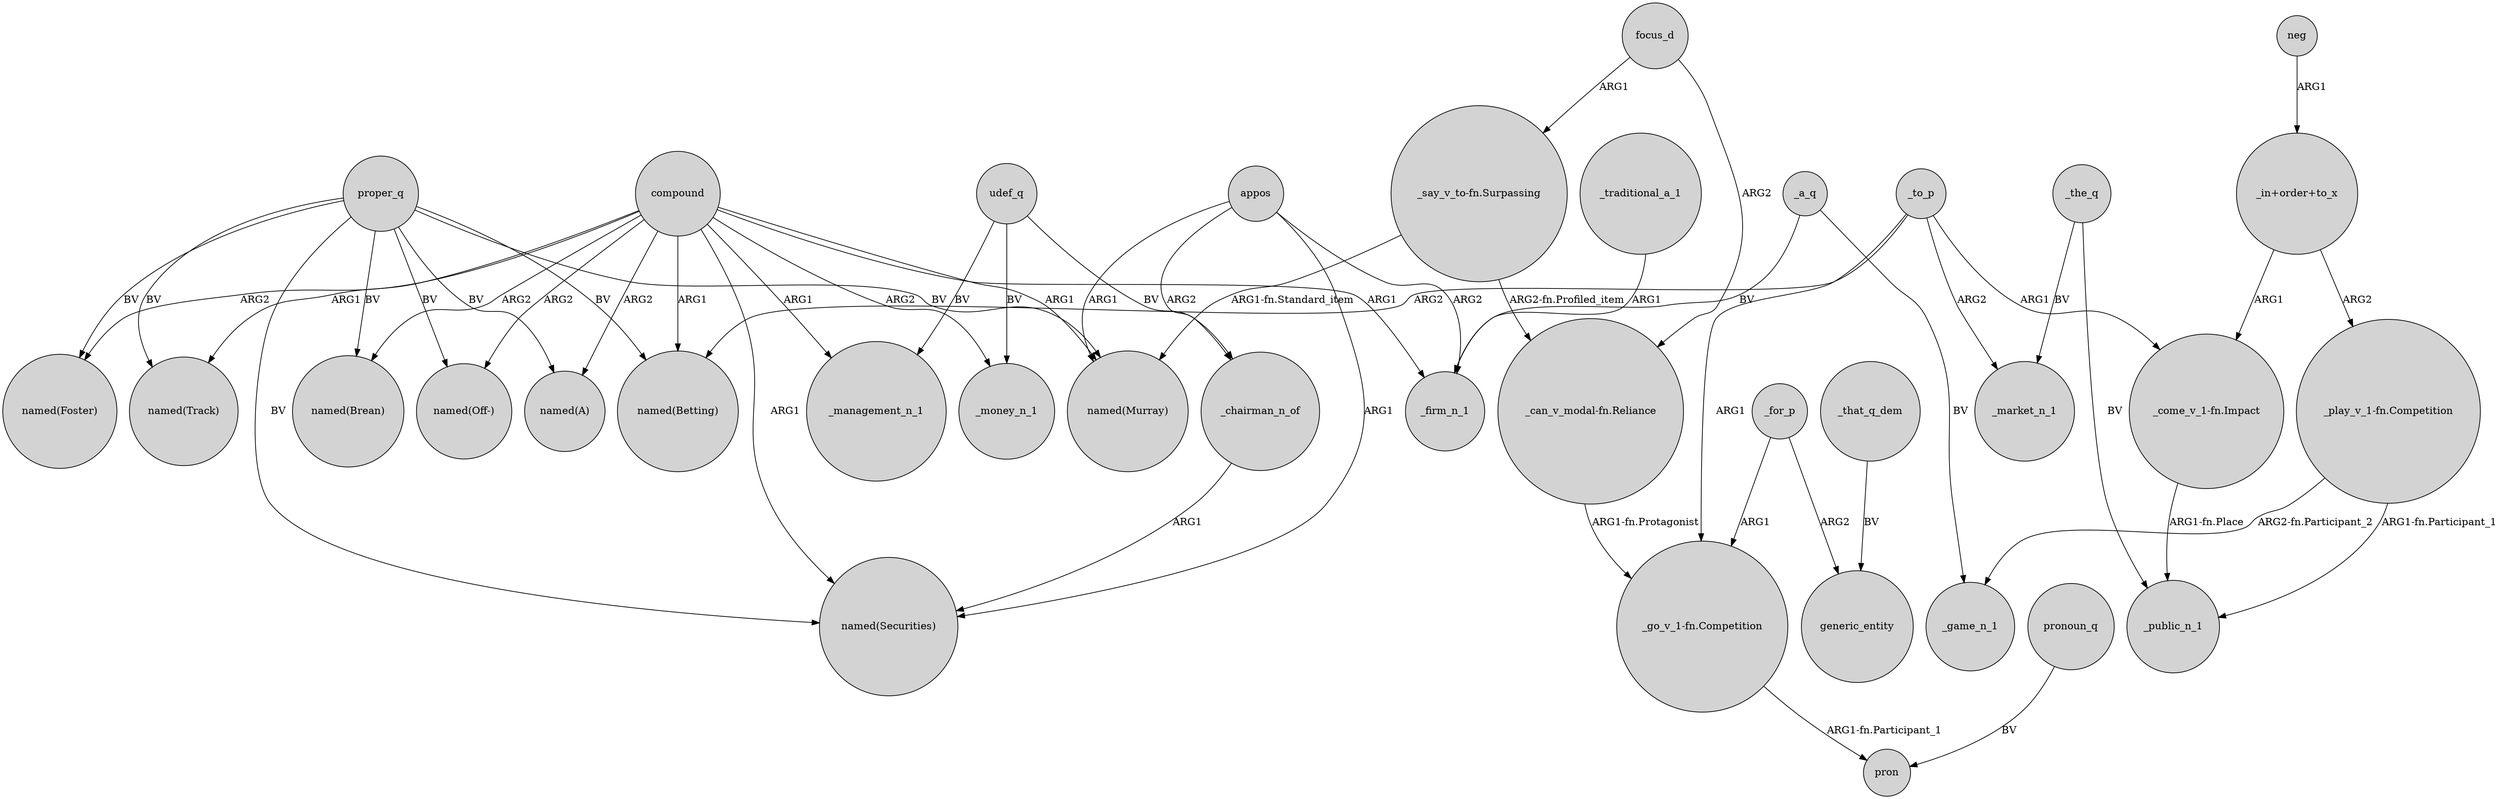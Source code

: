 digraph {
	node [shape=circle style=filled]
	proper_q -> "named(Betting)" [label=BV]
	_for_p -> "_go_v_1-fn.Competition" [label=ARG1]
	compound -> "named(Betting)" [label=ARG1]
	compound -> "named(Off-)" [label=ARG2]
	"_in+order+to_x" -> "_come_v_1-fn.Impact" [label=ARG1]
	appos -> "named(Murray)" [label=ARG1]
	"_say_v_to-fn.Surpassing" -> "named(Murray)" [label="ARG1-fn.Standard_item"]
	proper_q -> "named(Securities)" [label=BV]
	udef_q -> _chairman_n_of [label=BV]
	proper_q -> "named(Off-)" [label=BV]
	compound -> "named(Foster)" [label=ARG2]
	compound -> "named(Murray)" [label=ARG1]
	appos -> _firm_n_1 [label=ARG2]
	"_play_v_1-fn.Competition" -> _public_n_1 [label="ARG1-fn.Participant_1"]
	_for_p -> generic_entity [label=ARG2]
	"_say_v_to-fn.Surpassing" -> "_can_v_modal-fn.Reliance" [label="ARG2-fn.Profiled_item"]
	proper_q -> "named(Brean)" [label=BV]
	compound -> "named(Brean)" [label=ARG2]
	neg -> "_in+order+to_x" [label=ARG1]
	_the_q -> _market_n_1 [label=BV]
	"_in+order+to_x" -> "_play_v_1-fn.Competition" [label=ARG2]
	udef_q -> _management_n_1 [label=BV]
	_to_p -> _market_n_1 [label=ARG2]
	pronoun_q -> pron [label=BV]
	"_come_v_1-fn.Impact" -> _public_n_1 [label="ARG1-fn.Place"]
	proper_q -> "named(A)" [label=BV]
	udef_q -> _money_n_1 [label=BV]
	_a_q -> _game_n_1 [label=BV]
	compound -> _management_n_1 [label=ARG1]
	_the_q -> _public_n_1 [label=BV]
	compound -> _money_n_1 [label=ARG2]
	compound -> "named(Track)" [label=ARG1]
	_to_p -> "_come_v_1-fn.Impact" [label=ARG1]
	_a_q -> _firm_n_1 [label=BV]
	_to_p -> "_go_v_1-fn.Competition" [label=ARG1]
	compound -> _firm_n_1 [label=ARG1]
	focus_d -> "_say_v_to-fn.Surpassing" [label=ARG1]
	focus_d -> "_can_v_modal-fn.Reliance" [label=ARG2]
	_to_p -> "named(Betting)" [label=ARG2]
	proper_q -> "named(Track)" [label=BV]
	appos -> _chairman_n_of [label=ARG2]
	_traditional_a_1 -> _firm_n_1 [label=ARG1]
	"_go_v_1-fn.Competition" -> pron [label="ARG1-fn.Participant_1"]
	_that_q_dem -> generic_entity [label=BV]
	proper_q -> "named(Murray)" [label=BV]
	appos -> "named(Securities)" [label=ARG1]
	proper_q -> "named(Foster)" [label=BV]
	"_play_v_1-fn.Competition" -> _game_n_1 [label="ARG2-fn.Participant_2"]
	"_can_v_modal-fn.Reliance" -> "_go_v_1-fn.Competition" [label="ARG1-fn.Protagonist"]
	_chairman_n_of -> "named(Securities)" [label=ARG1]
	compound -> "named(A)" [label=ARG2]
	compound -> "named(Securities)" [label=ARG1]
}
